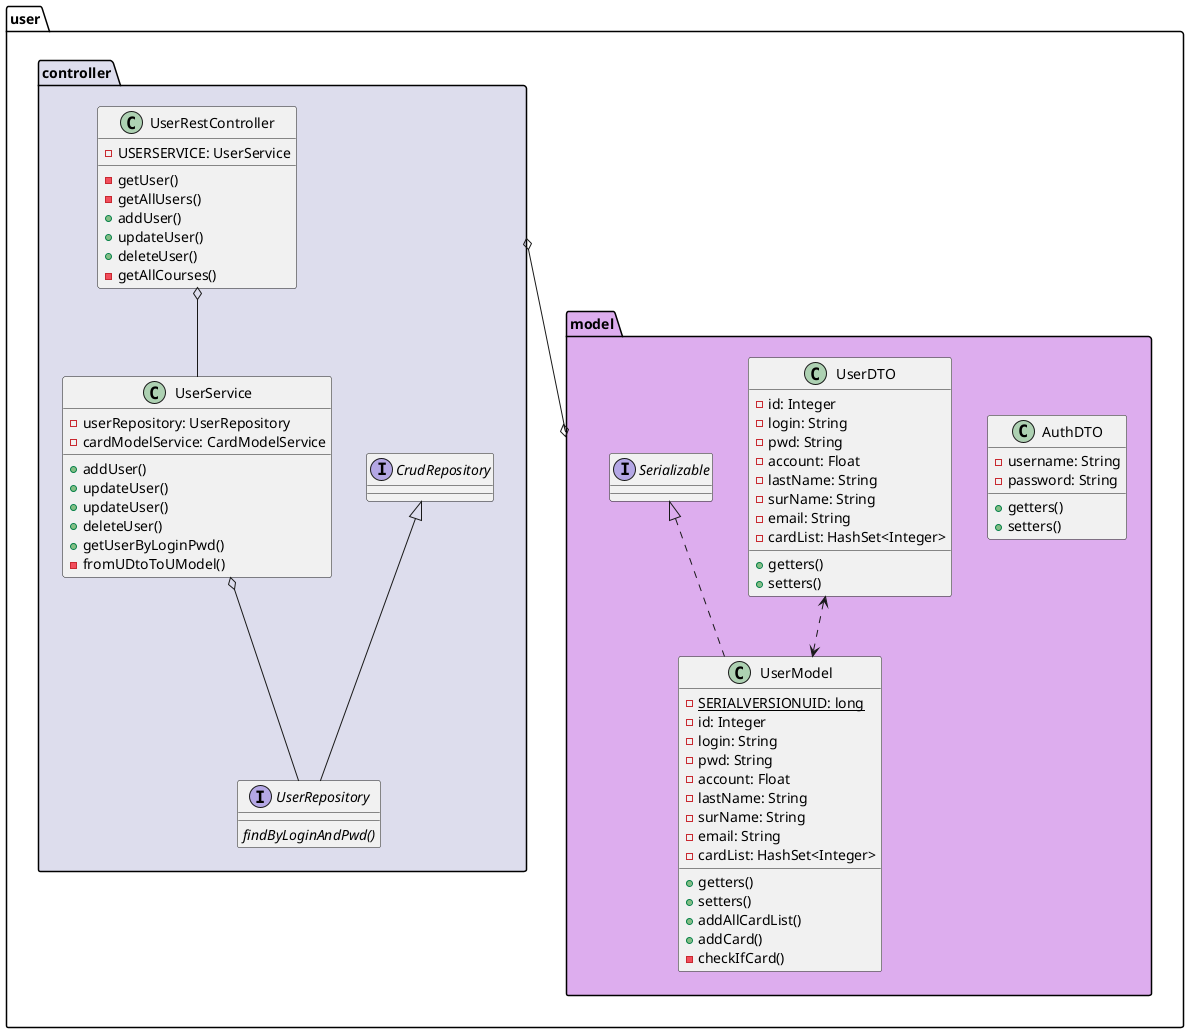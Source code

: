 @startuml

namespace user.model #DDADEE{
    
    class AuthDTO {
        - username: String
        - password: String
        + getters()
        + setters()
    } 

    class UserDTO {
        - id: Integer
        - login: String
        - pwd: String
        - account: Float
        - lastName: String
        - surName: String
        - email: String
        - cardList: HashSet<Integer>
        + getters()
        + setters()
    }
    UserDTO <..> UserModel

    class UserModel implements Serializable{
        - {static} SERIALVERSIONUID: long
        - id: Integer
        - login: String
        - pwd: String
        - account: Float
        - lastName: String
        - surName: String
        - email: String
        - cardList: HashSet<Integer>
        + getters()
        + setters()
        + addAllCardList()
        + addCard()
        - checkIfCard()
        }
}

namespace user.controller #DDDDED{

    interface UserRepository extends CrudRepository{
        {abstract} findByLoginAndPwd()
    }

    class UserRestController{
        - USERSERVICE: UserService
        - getUser()
        - getAllUsers()
        + addUser()
        + updateUser()
        + deleteUser()
        - getAllCourses()
    }
    UserRestController o-- UserService

    class UserService{
        - userRepository: UserRepository 
        - cardModelService: CardModelService 
        + addUser()
        + updateUser()
        + updateUser()
        + deleteUser()
        + getUserByLoginPwd()
        - fromUDtoToUModel()
    }
    UserService o-- UserRepository

}
user.controller o--o user.model

@enduml